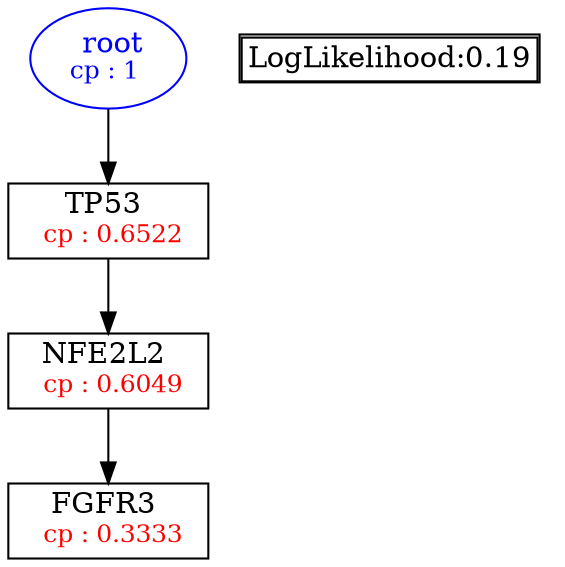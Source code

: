 digraph tree {
    "root" [label=<<font color='Blue'> root</font><br/><font color='Blue' POINT-SIZE='12'>cp : 1 </font>>, shape=oval, color=Blue];
    "S3" [label =<TP53 <br/> <font color='Red' POINT-SIZE='12'> cp : 0.6522 </font>>, shape=box];
    "S1" [label =<NFE2L2 <br/> <font color='Red' POINT-SIZE='12'> cp : 0.6049 </font>>, shape=box];
    "S2" [label =<FGFR3 <br/> <font color='Red' POINT-SIZE='12'> cp : 0.3333 </font>>, shape=box];
    "root" -> "S3";
    "S3" -> "S1";
    "S1" -> "S2";

    node[shape=plaintext]
    fontsize="10"
    struct1 [label=
    <<TABLE BORDER="1" CELLBORDER="1" CELLSPACING="0" >
    <TR><TD ALIGN="LEFT">LogLikelihood:0.19</TD></TR>
    </TABLE>>];

}
